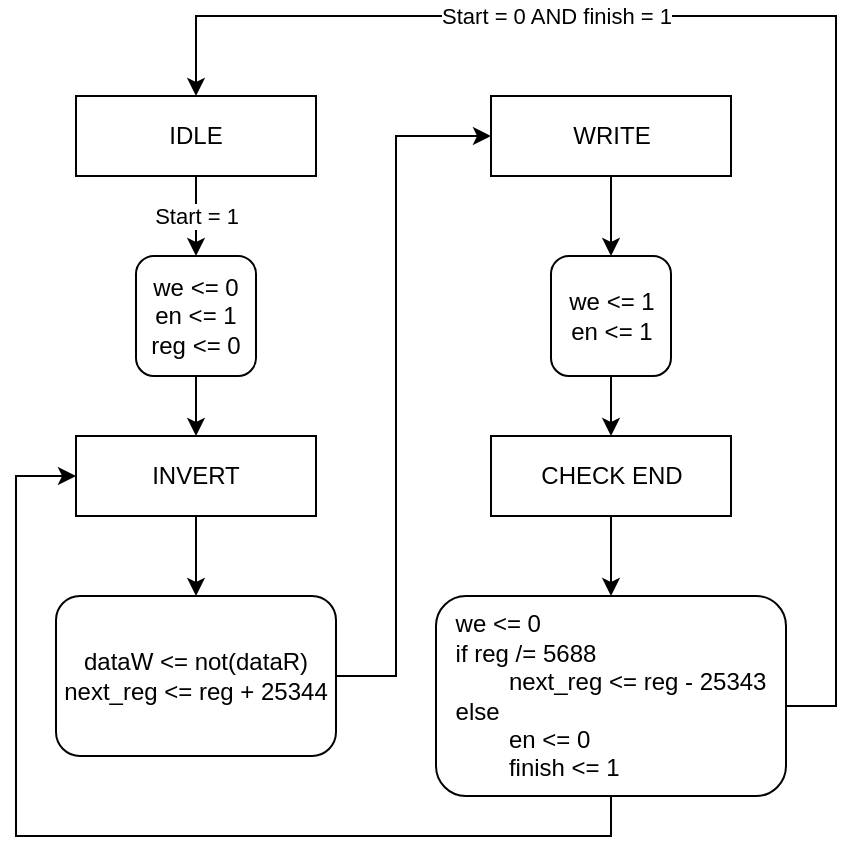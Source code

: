 <mxfile version="25.0.3">
  <diagram name="Page-1" id="_--4EZXSdkX2GkgGGH7n">
    <mxGraphModel dx="934" dy="534" grid="1" gridSize="10" guides="1" tooltips="1" connect="1" arrows="1" fold="1" page="1" pageScale="1" pageWidth="850" pageHeight="1100" math="0" shadow="0">
      <root>
        <mxCell id="0" />
        <mxCell id="1" parent="0" />
        <mxCell id="IW5soLAEP5jQ8z03iQSC-10" value="" style="edgeStyle=orthogonalEdgeStyle;rounded=0;orthogonalLoop=1;jettySize=auto;html=1;" edge="1" parent="1" source="IW5soLAEP5jQ8z03iQSC-1" target="IW5soLAEP5jQ8z03iQSC-5">
          <mxGeometry relative="1" as="geometry" />
        </mxCell>
        <mxCell id="IW5soLAEP5jQ8z03iQSC-18" value="Start = 1" style="edgeLabel;html=1;align=center;verticalAlign=middle;resizable=0;points=[];" vertex="1" connectable="0" parent="IW5soLAEP5jQ8z03iQSC-10">
          <mxGeometry x="0.182" y="-3" relative="1" as="geometry">
            <mxPoint x="3" y="-4" as="offset" />
          </mxGeometry>
        </mxCell>
        <mxCell id="IW5soLAEP5jQ8z03iQSC-1" value="IDLE" style="rounded=0;whiteSpace=wrap;html=1;" vertex="1" parent="1">
          <mxGeometry x="140" y="120" width="120" height="40" as="geometry" />
        </mxCell>
        <mxCell id="IW5soLAEP5jQ8z03iQSC-12" value="" style="edgeStyle=orthogonalEdgeStyle;rounded=0;orthogonalLoop=1;jettySize=auto;html=1;" edge="1" parent="1" source="IW5soLAEP5jQ8z03iQSC-2" target="IW5soLAEP5jQ8z03iQSC-7">
          <mxGeometry relative="1" as="geometry" />
        </mxCell>
        <mxCell id="IW5soLAEP5jQ8z03iQSC-2" value="INVERT" style="rounded=0;whiteSpace=wrap;html=1;" vertex="1" parent="1">
          <mxGeometry x="140" y="290" width="120" height="40" as="geometry" />
        </mxCell>
        <mxCell id="IW5soLAEP5jQ8z03iQSC-16" value="" style="edgeStyle=orthogonalEdgeStyle;rounded=0;orthogonalLoop=1;jettySize=auto;html=1;" edge="1" parent="1" source="IW5soLAEP5jQ8z03iQSC-4" target="IW5soLAEP5jQ8z03iQSC-9">
          <mxGeometry relative="1" as="geometry" />
        </mxCell>
        <mxCell id="IW5soLAEP5jQ8z03iQSC-4" value="CHECK END" style="rounded=0;whiteSpace=wrap;html=1;" vertex="1" parent="1">
          <mxGeometry x="347.5" y="290" width="120" height="40" as="geometry" />
        </mxCell>
        <mxCell id="IW5soLAEP5jQ8z03iQSC-11" value="" style="edgeStyle=orthogonalEdgeStyle;rounded=0;orthogonalLoop=1;jettySize=auto;html=1;entryX=0.5;entryY=0;entryDx=0;entryDy=0;" edge="1" parent="1" source="IW5soLAEP5jQ8z03iQSC-5" target="IW5soLAEP5jQ8z03iQSC-2">
          <mxGeometry relative="1" as="geometry" />
        </mxCell>
        <mxCell id="IW5soLAEP5jQ8z03iQSC-5" value="we &amp;lt;= 0&lt;div&gt;en &amp;lt;= 1&lt;/div&gt;&lt;div&gt;reg &amp;lt;= 0&lt;/div&gt;" style="rounded=1;whiteSpace=wrap;html=1;" vertex="1" parent="1">
          <mxGeometry x="170" y="200" width="60" height="60" as="geometry" />
        </mxCell>
        <mxCell id="IW5soLAEP5jQ8z03iQSC-14" value="" style="edgeStyle=orthogonalEdgeStyle;rounded=0;orthogonalLoop=1;jettySize=auto;html=1;" edge="1" parent="1" source="IW5soLAEP5jQ8z03iQSC-6" target="IW5soLAEP5jQ8z03iQSC-8">
          <mxGeometry relative="1" as="geometry" />
        </mxCell>
        <mxCell id="IW5soLAEP5jQ8z03iQSC-6" value="WRITE" style="rounded=0;whiteSpace=wrap;html=1;" vertex="1" parent="1">
          <mxGeometry x="347.5" y="120" width="120" height="40" as="geometry" />
        </mxCell>
        <mxCell id="IW5soLAEP5jQ8z03iQSC-13" style="edgeStyle=orthogonalEdgeStyle;rounded=0;orthogonalLoop=1;jettySize=auto;html=1;entryX=0;entryY=0.5;entryDx=0;entryDy=0;" edge="1" parent="1" source="IW5soLAEP5jQ8z03iQSC-7" target="IW5soLAEP5jQ8z03iQSC-6">
          <mxGeometry relative="1" as="geometry">
            <Array as="points">
              <mxPoint x="300" y="410" />
              <mxPoint x="300" y="140" />
            </Array>
          </mxGeometry>
        </mxCell>
        <mxCell id="IW5soLAEP5jQ8z03iQSC-7" value="dataW &amp;lt;= not(dataR)&lt;div&gt;next_reg &amp;lt;= reg + 25344&lt;/div&gt;" style="rounded=1;whiteSpace=wrap;html=1;" vertex="1" parent="1">
          <mxGeometry x="130" y="370" width="140" height="80" as="geometry" />
        </mxCell>
        <mxCell id="IW5soLAEP5jQ8z03iQSC-15" value="" style="edgeStyle=orthogonalEdgeStyle;rounded=0;orthogonalLoop=1;jettySize=auto;html=1;" edge="1" parent="1" source="IW5soLAEP5jQ8z03iQSC-8">
          <mxGeometry relative="1" as="geometry">
            <mxPoint x="407.5" y="290" as="targetPoint" />
          </mxGeometry>
        </mxCell>
        <mxCell id="IW5soLAEP5jQ8z03iQSC-8" value="we &amp;lt;= 1&lt;div&gt;en &amp;lt;= 1&lt;/div&gt;" style="rounded=1;whiteSpace=wrap;html=1;" vertex="1" parent="1">
          <mxGeometry x="377.5" y="200" width="60" height="60" as="geometry" />
        </mxCell>
        <mxCell id="IW5soLAEP5jQ8z03iQSC-22" style="edgeStyle=orthogonalEdgeStyle;rounded=0;orthogonalLoop=1;jettySize=auto;html=1;entryX=0;entryY=0.5;entryDx=0;entryDy=0;" edge="1" parent="1" source="IW5soLAEP5jQ8z03iQSC-9" target="IW5soLAEP5jQ8z03iQSC-2">
          <mxGeometry relative="1" as="geometry">
            <Array as="points">
              <mxPoint x="408" y="490" />
              <mxPoint x="110" y="490" />
              <mxPoint x="110" y="310" />
            </Array>
          </mxGeometry>
        </mxCell>
        <mxCell id="IW5soLAEP5jQ8z03iQSC-9" value="&lt;div style=&quot;text-align: left;&quot;&gt;we &amp;lt;= 0&lt;/div&gt;&lt;div style=&quot;text-align: left;&quot;&gt;&lt;span style=&quot;background-color: initial;&quot;&gt;if reg /= 5688&amp;nbsp;&lt;/span&gt;&lt;/div&gt;&lt;div style=&quot;text-align: left;&quot;&gt;&lt;span style=&quot;white-space: pre;&quot;&gt;&#x9;&lt;/span&gt;next_reg &amp;lt;= reg -&amp;nbsp;&lt;span style=&quot;background-color: initial;&quot;&gt;25343&lt;/span&gt;&lt;/div&gt;&lt;div style=&quot;text-align: left;&quot;&gt;&lt;span style=&quot;background-color: initial;&quot;&gt;else&lt;/span&gt;&lt;/div&gt;&lt;div style=&quot;text-align: left;&quot;&gt;&lt;span style=&quot;background-color: initial;&quot;&gt;&lt;span style=&quot;white-space: pre;&quot;&gt;&#x9;&lt;/span&gt;en &amp;lt;= 0&lt;/span&gt;&lt;/div&gt;&lt;div style=&quot;text-align: left;&quot;&gt;&lt;span style=&quot;background-color: initial;&quot;&gt;&lt;span style=&quot;white-space: pre;&quot;&gt;&#x9;&lt;/span&gt;finish &amp;lt;= 1&lt;/span&gt;&lt;span style=&quot;background-color: initial;&quot;&gt;&amp;nbsp;&lt;/span&gt;&lt;/div&gt;" style="rounded=1;whiteSpace=wrap;html=1;" vertex="1" parent="1">
          <mxGeometry x="320" y="370" width="175" height="100" as="geometry" />
        </mxCell>
        <mxCell id="IW5soLAEP5jQ8z03iQSC-19" style="edgeStyle=orthogonalEdgeStyle;rounded=0;orthogonalLoop=1;jettySize=auto;html=1;exitX=1;exitY=0.5;exitDx=0;exitDy=0;entryX=0.5;entryY=0;entryDx=0;entryDy=0;" edge="1" parent="1" source="IW5soLAEP5jQ8z03iQSC-9" target="IW5soLAEP5jQ8z03iQSC-1">
          <mxGeometry relative="1" as="geometry">
            <Array as="points">
              <mxPoint x="520" y="425" />
              <mxPoint x="520" y="80" />
              <mxPoint x="200" y="80" />
            </Array>
          </mxGeometry>
        </mxCell>
        <mxCell id="IW5soLAEP5jQ8z03iQSC-20" value="Start = 0 AND finish = 1" style="edgeLabel;html=1;align=center;verticalAlign=middle;resizable=0;points=[];" vertex="1" connectable="0" parent="IW5soLAEP5jQ8z03iQSC-19">
          <mxGeometry x="0.053" relative="1" as="geometry">
            <mxPoint x="-128" as="offset" />
          </mxGeometry>
        </mxCell>
      </root>
    </mxGraphModel>
  </diagram>
</mxfile>
